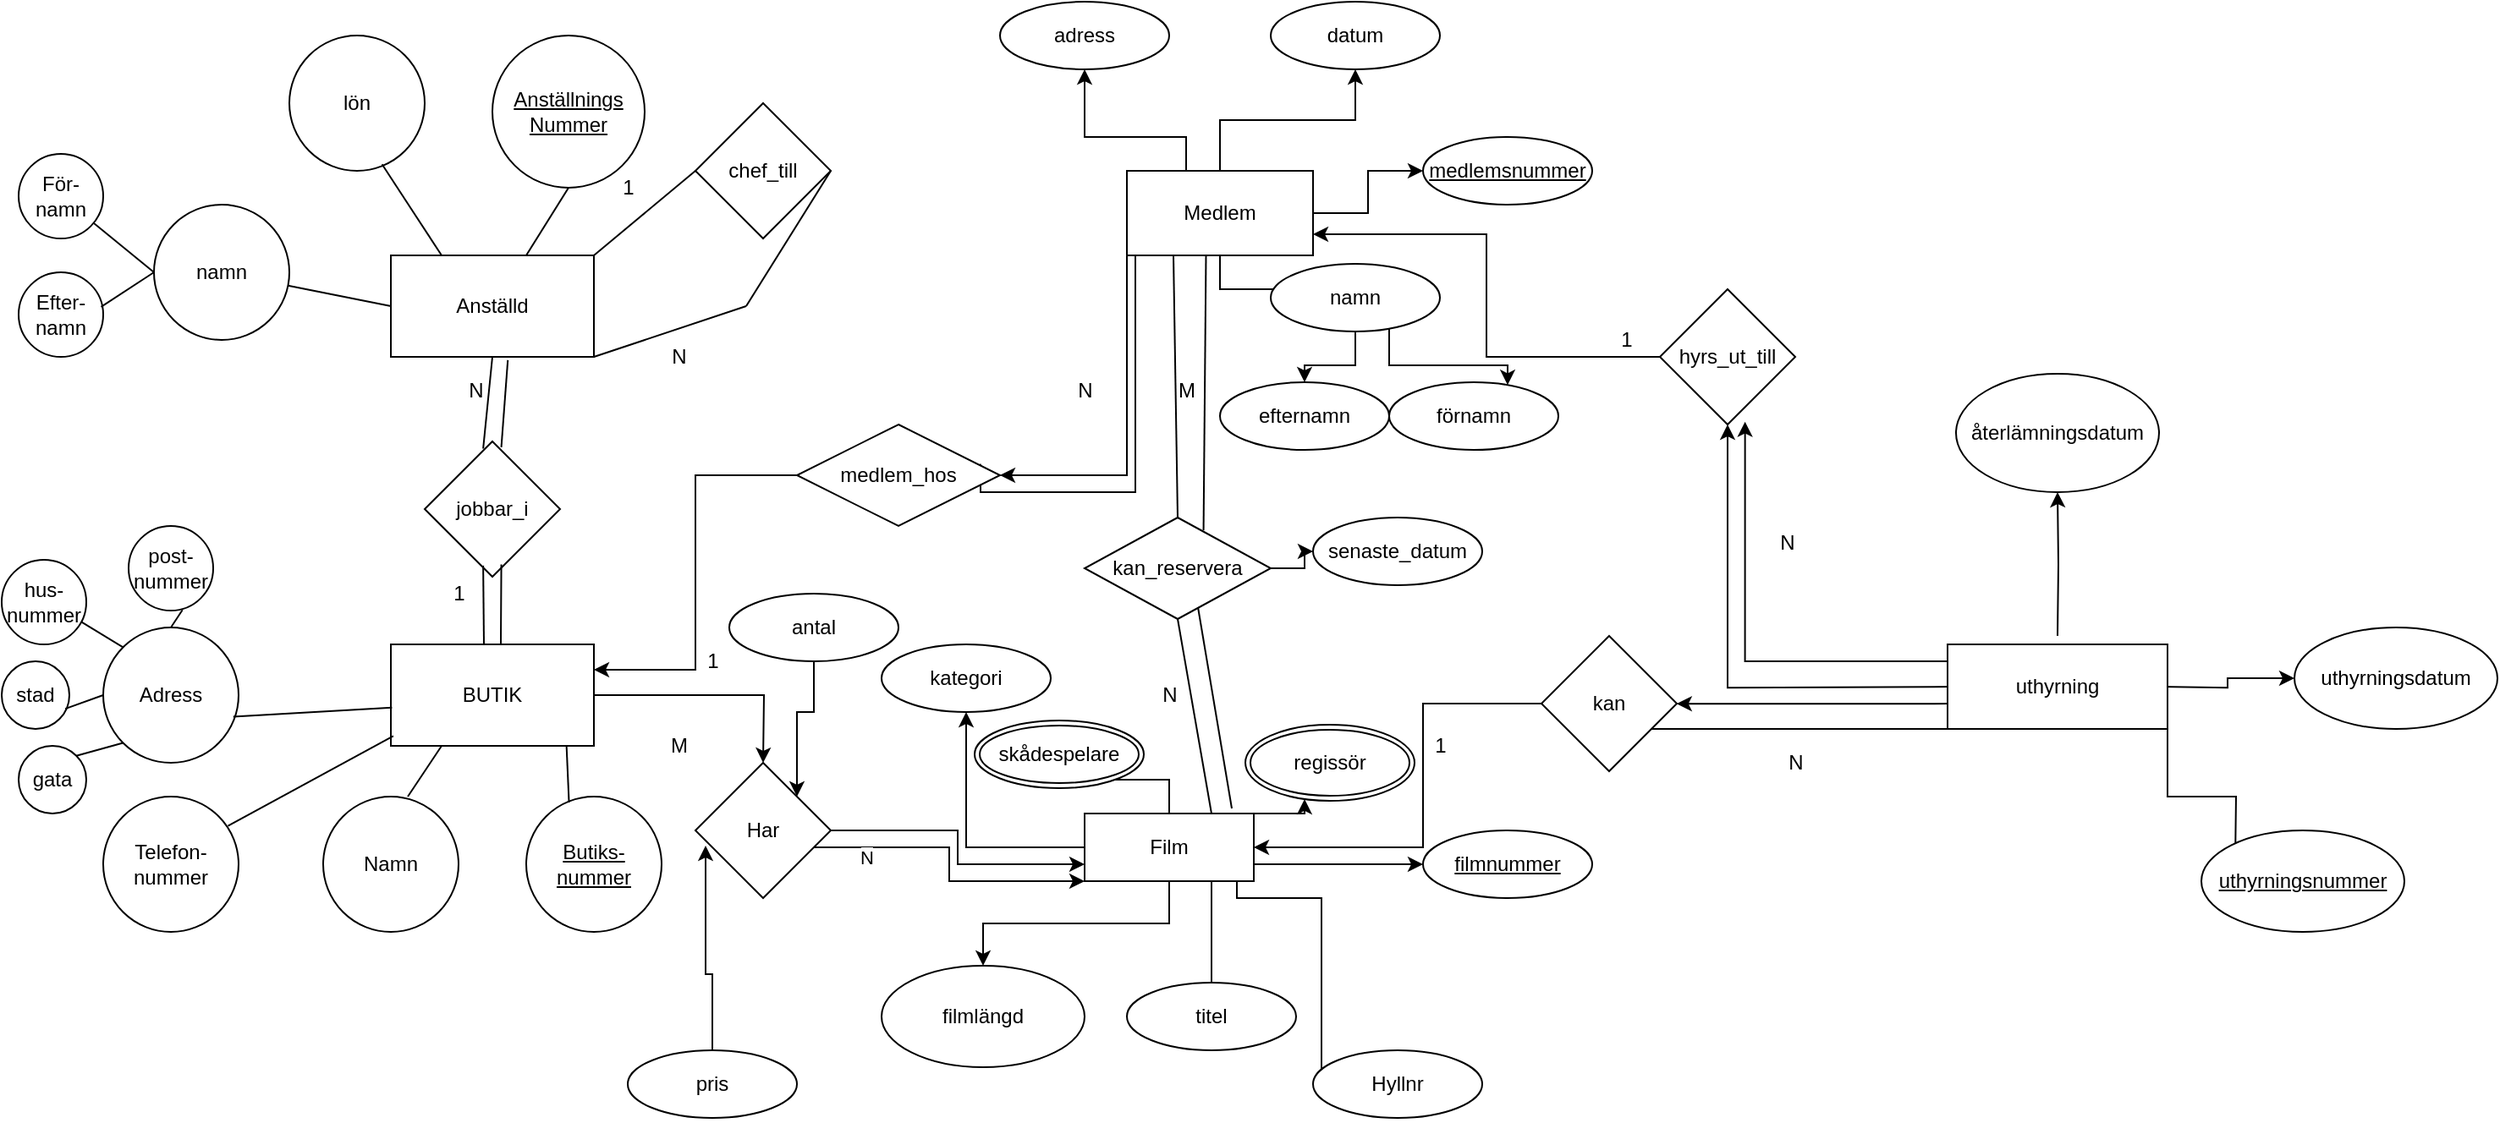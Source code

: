 <mxfile version="20.2.8" type="device"><diagram id="wIPQQ400aXpSlmAA8XYh" name="Page-1"><mxGraphModel dx="2094" dy="2196" grid="1" gridSize="10" guides="1" tooltips="1" connect="1" arrows="1" fold="1" page="0" pageScale="1" pageWidth="827" pageHeight="1169" math="0" shadow="0"><root><mxCell id="0"/><mxCell id="1" parent="0"/><mxCell id="cw3pCWkHyeMXvx_UZaKd-1" value="Anställd" style="rounded=0;whiteSpace=wrap;html=1;" parent="1" vertex="1"><mxGeometry x="-160" y="-760" width="120" height="60" as="geometry"/></mxCell><mxCell id="cw3pCWkHyeMXvx_UZaKd-2" value="lön" style="ellipse;whiteSpace=wrap;html=1;aspect=fixed;" parent="1" vertex="1"><mxGeometry x="-220" y="-890" width="80" height="80" as="geometry"/></mxCell><mxCell id="cw3pCWkHyeMXvx_UZaKd-3" value="&lt;u&gt;Anställnings&lt;br&gt;Nummer&lt;/u&gt;" style="ellipse;whiteSpace=wrap;html=1;aspect=fixed;" parent="1" vertex="1"><mxGeometry x="-100" y="-890" width="90" height="90" as="geometry"/></mxCell><mxCell id="cw3pCWkHyeMXvx_UZaKd-4" value="namn" style="ellipse;whiteSpace=wrap;html=1;aspect=fixed;" parent="1" vertex="1"><mxGeometry x="-300" y="-790" width="80" height="80" as="geometry"/></mxCell><mxCell id="cw3pCWkHyeMXvx_UZaKd-5" value="För-&lt;br&gt;namn" style="ellipse;whiteSpace=wrap;html=1;aspect=fixed;" parent="1" vertex="1"><mxGeometry x="-380" y="-820" width="50" height="50" as="geometry"/></mxCell><mxCell id="cw3pCWkHyeMXvx_UZaKd-6" value="Efter-&lt;br&gt;namn" style="ellipse;whiteSpace=wrap;html=1;aspect=fixed;" parent="1" vertex="1"><mxGeometry x="-380" y="-750" width="50" height="50" as="geometry"/></mxCell><mxCell id="cw3pCWkHyeMXvx_UZaKd-13" value="" style="endArrow=none;html=1;rounded=0;exitX=0.975;exitY=0.408;exitDx=0;exitDy=0;exitPerimeter=0;entryX=0;entryY=0.5;entryDx=0;entryDy=0;" parent="1" source="cw3pCWkHyeMXvx_UZaKd-6" target="cw3pCWkHyeMXvx_UZaKd-4" edge="1"><mxGeometry width="50" height="50" relative="1" as="geometry"><mxPoint x="-330" y="-710" as="sourcePoint"/><mxPoint x="-280" y="-760" as="targetPoint"/></mxGeometry></mxCell><mxCell id="cw3pCWkHyeMXvx_UZaKd-15" value="" style="endArrow=none;html=1;rounded=0;entryX=0;entryY=0.5;entryDx=0;entryDy=0;" parent="1" source="cw3pCWkHyeMXvx_UZaKd-5" target="cw3pCWkHyeMXvx_UZaKd-4" edge="1"><mxGeometry width="50" height="50" relative="1" as="geometry"><mxPoint x="-330" y="-780" as="sourcePoint"/><mxPoint x="-300" y="-760" as="targetPoint"/></mxGeometry></mxCell><mxCell id="cw3pCWkHyeMXvx_UZaKd-16" value="" style="endArrow=none;html=1;rounded=0;exitX=0.25;exitY=0;exitDx=0;exitDy=0;entryX=0.685;entryY=0.952;entryDx=0;entryDy=0;entryPerimeter=0;" parent="1" source="cw3pCWkHyeMXvx_UZaKd-1" target="cw3pCWkHyeMXvx_UZaKd-2" edge="1"><mxGeometry width="50" height="50" relative="1" as="geometry"><mxPoint x="-170" y="-760" as="sourcePoint"/><mxPoint x="-120" y="-810" as="targetPoint"/></mxGeometry></mxCell><mxCell id="cw3pCWkHyeMXvx_UZaKd-17" value="" style="endArrow=none;html=1;rounded=0;entryX=0.5;entryY=1;entryDx=0;entryDy=0;" parent="1" target="cw3pCWkHyeMXvx_UZaKd-3" edge="1"><mxGeometry width="50" height="50" relative="1" as="geometry"><mxPoint x="-80" y="-760" as="sourcePoint"/><mxPoint x="-30" y="-810" as="targetPoint"/></mxGeometry></mxCell><mxCell id="cw3pCWkHyeMXvx_UZaKd-19" value="" style="endArrow=none;html=1;rounded=0;entryX=0;entryY=0.5;entryDx=0;entryDy=0;" parent="1" source="cw3pCWkHyeMXvx_UZaKd-4" target="cw3pCWkHyeMXvx_UZaKd-1" edge="1"><mxGeometry width="50" height="50" relative="1" as="geometry"><mxPoint x="-220" y="-700" as="sourcePoint"/><mxPoint x="-149.289" y="-750" as="targetPoint"/></mxGeometry></mxCell><mxCell id="cw3pCWkHyeMXvx_UZaKd-20" value="chef_till" style="rhombus;whiteSpace=wrap;html=1;" parent="1" vertex="1"><mxGeometry x="20" y="-850" width="80" height="80" as="geometry"/></mxCell><mxCell id="cw3pCWkHyeMXvx_UZaKd-22" value="" style="endArrow=none;html=1;rounded=0;entryX=0;entryY=0.5;entryDx=0;entryDy=0;" parent="1" target="cw3pCWkHyeMXvx_UZaKd-20" edge="1"><mxGeometry width="50" height="50" relative="1" as="geometry"><mxPoint x="-40" y="-760" as="sourcePoint"/><mxPoint x="10" y="-810" as="targetPoint"/></mxGeometry></mxCell><mxCell id="cw3pCWkHyeMXvx_UZaKd-23" value="" style="endArrow=none;html=1;rounded=0;entryX=1;entryY=0.5;entryDx=0;entryDy=0;" parent="1" target="cw3pCWkHyeMXvx_UZaKd-20" edge="1"><mxGeometry width="50" height="50" relative="1" as="geometry"><mxPoint x="50" y="-730" as="sourcePoint"/><mxPoint x="140" y="-790" as="targetPoint"/></mxGeometry></mxCell><mxCell id="cw3pCWkHyeMXvx_UZaKd-24" value="" style="endArrow=none;html=1;rounded=0;exitX=1;exitY=1;exitDx=0;exitDy=0;" parent="1" source="cw3pCWkHyeMXvx_UZaKd-1" edge="1"><mxGeometry width="50" height="50" relative="1" as="geometry"><mxPoint x="-70" y="-650" as="sourcePoint"/><mxPoint x="50" y="-730" as="targetPoint"/></mxGeometry></mxCell><mxCell id="K8wSgbBZysgpYEW_l7FD-1" style="edgeStyle=orthogonalEdgeStyle;rounded=0;orthogonalLoop=1;jettySize=auto;html=1;" parent="1" source="cw3pCWkHyeMXvx_UZaKd-25" edge="1"><mxGeometry relative="1" as="geometry"><mxPoint x="60" y="-460" as="targetPoint"/></mxGeometry></mxCell><mxCell id="cw3pCWkHyeMXvx_UZaKd-25" value="BUTIK" style="rounded=0;whiteSpace=wrap;html=1;" parent="1" vertex="1"><mxGeometry x="-160" y="-530" width="120" height="60" as="geometry"/></mxCell><mxCell id="cw3pCWkHyeMXvx_UZaKd-26" value="jobbar_i" style="rhombus;whiteSpace=wrap;html=1;" parent="1" vertex="1"><mxGeometry x="-140" y="-650" width="80" height="80" as="geometry"/></mxCell><mxCell id="cw3pCWkHyeMXvx_UZaKd-28" value="" style="endArrow=none;html=1;rounded=0;entryX=0.5;entryY=1;entryDx=0;entryDy=0;exitX=0.432;exitY=0.053;exitDx=0;exitDy=0;exitPerimeter=0;" parent="1" source="cw3pCWkHyeMXvx_UZaKd-26" target="cw3pCWkHyeMXvx_UZaKd-1" edge="1"><mxGeometry width="50" height="50" relative="1" as="geometry"><mxPoint x="-140" y="-630" as="sourcePoint"/><mxPoint x="-90" y="-680" as="targetPoint"/></mxGeometry></mxCell><mxCell id="cw3pCWkHyeMXvx_UZaKd-29" value="" style="endArrow=none;html=1;rounded=0;entryX=0.576;entryY=1.032;entryDx=0;entryDy=0;entryPerimeter=0;exitX=0.566;exitY=0.043;exitDx=0;exitDy=0;exitPerimeter=0;" parent="1" source="cw3pCWkHyeMXvx_UZaKd-26" target="cw3pCWkHyeMXvx_UZaKd-1" edge="1"><mxGeometry width="50" height="50" relative="1" as="geometry"><mxPoint x="-140" y="-630" as="sourcePoint"/><mxPoint x="-90" y="-680" as="targetPoint"/></mxGeometry></mxCell><mxCell id="cw3pCWkHyeMXvx_UZaKd-30" value="" style="endArrow=none;html=1;rounded=0;entryX=0.432;entryY=0.918;entryDx=0;entryDy=0;entryPerimeter=0;" parent="1" target="cw3pCWkHyeMXvx_UZaKd-26" edge="1"><mxGeometry width="50" height="50" relative="1" as="geometry"><mxPoint x="-105" y="-530" as="sourcePoint"/><mxPoint x="-90" y="-680" as="targetPoint"/></mxGeometry></mxCell><mxCell id="cw3pCWkHyeMXvx_UZaKd-31" value="" style="endArrow=none;html=1;rounded=0;exitX=0.566;exitY=0.909;exitDx=0;exitDy=0;exitPerimeter=0;" parent="1" source="cw3pCWkHyeMXvx_UZaKd-26" edge="1"><mxGeometry width="50" height="50" relative="1" as="geometry"><mxPoint x="-140" y="-630" as="sourcePoint"/><mxPoint x="-95" y="-530" as="targetPoint"/><Array as="points"><mxPoint x="-95" y="-532"/></Array></mxGeometry></mxCell><mxCell id="cw3pCWkHyeMXvx_UZaKd-32" value="Namn" style="ellipse;whiteSpace=wrap;html=1;aspect=fixed;" parent="1" vertex="1"><mxGeometry x="-200" y="-440" width="80" height="80" as="geometry"/></mxCell><mxCell id="cw3pCWkHyeMXvx_UZaKd-33" value="Adress" style="ellipse;whiteSpace=wrap;html=1;aspect=fixed;" parent="1" vertex="1"><mxGeometry x="-330" y="-540" width="80" height="80" as="geometry"/></mxCell><mxCell id="cw3pCWkHyeMXvx_UZaKd-34" value="Telefon-nummer" style="ellipse;whiteSpace=wrap;html=1;aspect=fixed;" parent="1" vertex="1"><mxGeometry x="-330" y="-440" width="80" height="80" as="geometry"/></mxCell><mxCell id="cw3pCWkHyeMXvx_UZaKd-35" value="&lt;u&gt;Butiks-nummer&lt;/u&gt;" style="ellipse;whiteSpace=wrap;html=1;aspect=fixed;" parent="1" vertex="1"><mxGeometry x="-80" y="-440" width="80" height="80" as="geometry"/></mxCell><mxCell id="cw3pCWkHyeMXvx_UZaKd-36" value="stad" style="ellipse;whiteSpace=wrap;html=1;aspect=fixed;direction=south;" parent="1" vertex="1"><mxGeometry x="-390" y="-520" width="40" height="40" as="geometry"/></mxCell><mxCell id="cw3pCWkHyeMXvx_UZaKd-37" value="post-nummer" style="ellipse;whiteSpace=wrap;html=1;aspect=fixed;" parent="1" vertex="1"><mxGeometry x="-315" y="-600" width="50" height="50" as="geometry"/></mxCell><mxCell id="cw3pCWkHyeMXvx_UZaKd-38" value="gata" style="ellipse;whiteSpace=wrap;html=1;aspect=fixed;" parent="1" vertex="1"><mxGeometry x="-380" y="-470" width="40" height="40" as="geometry"/></mxCell><mxCell id="cw3pCWkHyeMXvx_UZaKd-40" value="hus-nummer" style="ellipse;whiteSpace=wrap;html=1;aspect=fixed;" parent="1" vertex="1"><mxGeometry x="-390" y="-580" width="50" height="50" as="geometry"/></mxCell><mxCell id="cw3pCWkHyeMXvx_UZaKd-41" value="" style="endArrow=none;html=1;rounded=0;exitX=1;exitY=0;exitDx=0;exitDy=0;entryX=0;entryY=1;entryDx=0;entryDy=0;" parent="1" source="cw3pCWkHyeMXvx_UZaKd-38" target="cw3pCWkHyeMXvx_UZaKd-33" edge="1"><mxGeometry width="50" height="50" relative="1" as="geometry"><mxPoint x="-360" y="-440" as="sourcePoint"/><mxPoint x="-320" y="-480" as="targetPoint"/></mxGeometry></mxCell><mxCell id="cw3pCWkHyeMXvx_UZaKd-43" value="" style="endArrow=none;html=1;rounded=0;exitX=0.702;exitY=0.06;exitDx=0;exitDy=0;exitPerimeter=0;entryX=0;entryY=0.5;entryDx=0;entryDy=0;" parent="1" source="cw3pCWkHyeMXvx_UZaKd-36" target="cw3pCWkHyeMXvx_UZaKd-33" edge="1"><mxGeometry width="50" height="50" relative="1" as="geometry"><mxPoint x="-350" y="-480" as="sourcePoint"/><mxPoint x="-300" y="-530" as="targetPoint"/></mxGeometry></mxCell><mxCell id="cw3pCWkHyeMXvx_UZaKd-44" value="" style="endArrow=none;html=1;rounded=0;exitX=0.937;exitY=0.731;exitDx=0;exitDy=0;exitPerimeter=0;entryX=0;entryY=0;entryDx=0;entryDy=0;" parent="1" source="cw3pCWkHyeMXvx_UZaKd-40" target="cw3pCWkHyeMXvx_UZaKd-33" edge="1"><mxGeometry width="50" height="50" relative="1" as="geometry"><mxPoint x="-140" y="-590" as="sourcePoint"/><mxPoint x="-240" y="-530" as="targetPoint"/></mxGeometry></mxCell><mxCell id="cw3pCWkHyeMXvx_UZaKd-45" value="" style="endArrow=none;html=1;rounded=0;exitX=0.637;exitY=0.992;exitDx=0;exitDy=0;exitPerimeter=0;entryX=0.5;entryY=0;entryDx=0;entryDy=0;" parent="1" source="cw3pCWkHyeMXvx_UZaKd-37" target="cw3pCWkHyeMXvx_UZaKd-33" edge="1"><mxGeometry width="50" height="50" relative="1" as="geometry"><mxPoint x="-140" y="-590" as="sourcePoint"/><mxPoint x="-90" y="-640" as="targetPoint"/></mxGeometry></mxCell><mxCell id="cw3pCWkHyeMXvx_UZaKd-46" value="" style="endArrow=none;html=1;rounded=0;exitX=0.961;exitY=0.659;exitDx=0;exitDy=0;exitPerimeter=0;entryX=0.006;entryY=0.622;entryDx=0;entryDy=0;entryPerimeter=0;" parent="1" source="cw3pCWkHyeMXvx_UZaKd-33" target="cw3pCWkHyeMXvx_UZaKd-25" edge="1"><mxGeometry width="50" height="50" relative="1" as="geometry"><mxPoint x="-140" y="-590" as="sourcePoint"/><mxPoint x="-90" y="-640" as="targetPoint"/></mxGeometry></mxCell><mxCell id="cw3pCWkHyeMXvx_UZaKd-47" value="" style="endArrow=none;html=1;rounded=0;exitX=0.922;exitY=0.216;exitDx=0;exitDy=0;exitPerimeter=0;entryX=0.012;entryY=0.904;entryDx=0;entryDy=0;entryPerimeter=0;" parent="1" source="cw3pCWkHyeMXvx_UZaKd-34" target="cw3pCWkHyeMXvx_UZaKd-25" edge="1"><mxGeometry width="50" height="50" relative="1" as="geometry"><mxPoint x="-260" y="-420" as="sourcePoint"/><mxPoint x="-210" y="-470" as="targetPoint"/></mxGeometry></mxCell><mxCell id="cw3pCWkHyeMXvx_UZaKd-48" value="" style="endArrow=none;html=1;rounded=0;entryX=0.25;entryY=1;entryDx=0;entryDy=0;" parent="1" target="cw3pCWkHyeMXvx_UZaKd-25" edge="1"><mxGeometry width="50" height="50" relative="1" as="geometry"><mxPoint x="-150" y="-440" as="sourcePoint"/><mxPoint x="-90" y="-640" as="targetPoint"/></mxGeometry></mxCell><mxCell id="cw3pCWkHyeMXvx_UZaKd-49" value="" style="endArrow=none;html=1;rounded=0;exitX=0.316;exitY=0.043;exitDx=0;exitDy=0;exitPerimeter=0;entryX=0.865;entryY=0.994;entryDx=0;entryDy=0;entryPerimeter=0;" parent="1" source="cw3pCWkHyeMXvx_UZaKd-35" target="cw3pCWkHyeMXvx_UZaKd-25" edge="1"><mxGeometry width="50" height="50" relative="1" as="geometry"><mxPoint x="-80" y="-430" as="sourcePoint"/><mxPoint x="-30" y="-480" as="targetPoint"/></mxGeometry></mxCell><mxCell id="4qsGXe9VWwci8mgTa72t-18" value="" style="edgeStyle=orthogonalEdgeStyle;rounded=0;orthogonalLoop=1;jettySize=auto;html=1;" parent="1" source="4qsGXe9VWwci8mgTa72t-5" target="4qsGXe9VWwci8mgTa72t-11" edge="1"><mxGeometry relative="1" as="geometry"/></mxCell><mxCell id="4qsGXe9VWwci8mgTa72t-20" style="edgeStyle=orthogonalEdgeStyle;rounded=0;orthogonalLoop=1;jettySize=auto;html=1;entryX=0.5;entryY=1;entryDx=0;entryDy=0;" parent="1" source="4qsGXe9VWwci8mgTa72t-5" edge="1" target="4qsGXe9VWwci8mgTa72t-10"><mxGeometry relative="1" as="geometry"><mxPoint x="230" y="-790" as="targetPoint"/><Array as="points"><mxPoint x="310" y="-830"/><mxPoint x="250" y="-830"/></Array></mxGeometry></mxCell><mxCell id="4qsGXe9VWwci8mgTa72t-21" value="" style="edgeStyle=orthogonalEdgeStyle;rounded=0;orthogonalLoop=1;jettySize=auto;html=1;" parent="1" source="4qsGXe9VWwci8mgTa72t-5" target="4qsGXe9VWwci8mgTa72t-13" edge="1"><mxGeometry relative="1" as="geometry"/></mxCell><mxCell id="4qsGXe9VWwci8mgTa72t-27" style="edgeStyle=orthogonalEdgeStyle;rounded=0;orthogonalLoop=1;jettySize=auto;html=1;entryX=0.4;entryY=0;entryDx=0;entryDy=0;entryPerimeter=0;" parent="1" source="4qsGXe9VWwci8mgTa72t-5" target="4qsGXe9VWwci8mgTa72t-14" edge="1"><mxGeometry relative="1" as="geometry"/></mxCell><mxCell id="4qsGXe9VWwci8mgTa72t-56" style="edgeStyle=orthogonalEdgeStyle;rounded=0;orthogonalLoop=1;jettySize=auto;html=1;entryX=1;entryY=0.5;entryDx=0;entryDy=0;exitX=0;exitY=1;exitDx=0;exitDy=0;" parent="1" source="4qsGXe9VWwci8mgTa72t-5" target="4qsGXe9VWwci8mgTa72t-53" edge="1"><mxGeometry relative="1" as="geometry"/></mxCell><mxCell id="4qsGXe9VWwci8mgTa72t-57" style="edgeStyle=orthogonalEdgeStyle;rounded=0;orthogonalLoop=1;jettySize=auto;html=1;entryX=0.904;entryY=0.382;entryDx=0;entryDy=0;entryPerimeter=0;" parent="1" source="4qsGXe9VWwci8mgTa72t-5" target="4qsGXe9VWwci8mgTa72t-53" edge="1"><mxGeometry relative="1" as="geometry"><Array as="points"><mxPoint x="280" y="-620"/><mxPoint x="189" y="-620"/></Array></mxGeometry></mxCell><mxCell id="4qsGXe9VWwci8mgTa72t-5" value="Medlem" style="whiteSpace=wrap;html=1;align=center;" parent="1" vertex="1"><mxGeometry x="275" y="-810" width="110" height="50" as="geometry"/></mxCell><mxCell id="4qsGXe9VWwci8mgTa72t-6" value="1" style="text;html=1;align=center;verticalAlign=middle;resizable=0;points=[];autosize=1;strokeColor=none;fillColor=none;" parent="1" vertex="1"><mxGeometry x="-35" y="-815" width="30" height="30" as="geometry"/></mxCell><mxCell id="4qsGXe9VWwci8mgTa72t-7" value="N" style="text;html=1;align=center;verticalAlign=middle;resizable=0;points=[];autosize=1;strokeColor=none;fillColor=none;" parent="1" vertex="1"><mxGeometry x="-5" y="-715" width="30" height="30" as="geometry"/></mxCell><mxCell id="4qsGXe9VWwci8mgTa72t-10" value="adress" style="ellipse;whiteSpace=wrap;html=1;align=center;" parent="1" vertex="1"><mxGeometry x="200" y="-910" width="100" height="40" as="geometry"/></mxCell><mxCell id="4qsGXe9VWwci8mgTa72t-11" value="datum" style="ellipse;whiteSpace=wrap;html=1;align=center;" parent="1" vertex="1"><mxGeometry x="360" y="-910" width="100" height="40" as="geometry"/></mxCell><mxCell id="4qsGXe9VWwci8mgTa72t-12" value="efternamn&lt;br&gt;" style="ellipse;whiteSpace=wrap;html=1;align=center;" parent="1" vertex="1"><mxGeometry x="330" y="-685" width="100" height="40" as="geometry"/></mxCell><mxCell id="4qsGXe9VWwci8mgTa72t-13" value="medlemsnummer" style="ellipse;whiteSpace=wrap;html=1;align=center;fontStyle=4;" parent="1" vertex="1"><mxGeometry x="450" y="-830" width="100" height="40" as="geometry"/></mxCell><mxCell id="4qsGXe9VWwci8mgTa72t-28" value="" style="edgeStyle=orthogonalEdgeStyle;rounded=0;orthogonalLoop=1;jettySize=auto;html=1;" parent="1" source="4qsGXe9VWwci8mgTa72t-14" target="4qsGXe9VWwci8mgTa72t-12" edge="1"><mxGeometry relative="1" as="geometry"/></mxCell><mxCell id="4qsGXe9VWwci8mgTa72t-29" value="" style="edgeStyle=orthogonalEdgeStyle;rounded=0;orthogonalLoop=1;jettySize=auto;html=1;" parent="1" source="4qsGXe9VWwci8mgTa72t-14" target="4qsGXe9VWwci8mgTa72t-15" edge="1"><mxGeometry relative="1" as="geometry"><Array as="points"><mxPoint x="430" y="-695"/><mxPoint x="500" y="-695"/></Array></mxGeometry></mxCell><mxCell id="4qsGXe9VWwci8mgTa72t-14" value="namn" style="ellipse;whiteSpace=wrap;html=1;align=center;" parent="1" vertex="1"><mxGeometry x="360" y="-755" width="100" height="40" as="geometry"/></mxCell><mxCell id="4qsGXe9VWwci8mgTa72t-15" value="förnamn" style="ellipse;whiteSpace=wrap;html=1;align=center;" parent="1" vertex="1"><mxGeometry x="430" y="-685" width="100" height="40" as="geometry"/></mxCell><mxCell id="4qsGXe9VWwci8mgTa72t-33" value="" style="edgeStyle=orthogonalEdgeStyle;rounded=0;orthogonalLoop=1;jettySize=auto;html=1;" parent="1" source="4qsGXe9VWwci8mgTa72t-30" target="4qsGXe9VWwci8mgTa72t-31" edge="1"><mxGeometry relative="1" as="geometry"/></mxCell><mxCell id="4qsGXe9VWwci8mgTa72t-38" style="edgeStyle=orthogonalEdgeStyle;rounded=0;orthogonalLoop=1;jettySize=auto;html=1;entryX=0.5;entryY=1;entryDx=0;entryDy=0;" parent="1" source="4qsGXe9VWwci8mgTa72t-30" target="4qsGXe9VWwci8mgTa72t-37" edge="1"><mxGeometry relative="1" as="geometry"/></mxCell><mxCell id="4qsGXe9VWwci8mgTa72t-40" style="edgeStyle=orthogonalEdgeStyle;rounded=0;orthogonalLoop=1;jettySize=auto;html=1;entryX=0.5;entryY=1;entryDx=0;entryDy=0;" parent="1" source="4qsGXe9VWwci8mgTa72t-30" target="4qsGXe9VWwci8mgTa72t-39" edge="1"><mxGeometry relative="1" as="geometry"><Array as="points"><mxPoint x="340" y="-380"/><mxPoint x="390" y="-380"/><mxPoint x="390" y="-270"/></Array></mxGeometry></mxCell><mxCell id="4qsGXe9VWwci8mgTa72t-42" value="" style="edgeStyle=orthogonalEdgeStyle;rounded=0;orthogonalLoop=1;jettySize=auto;html=1;" parent="1" source="4qsGXe9VWwci8mgTa72t-30" target="4qsGXe9VWwci8mgTa72t-41" edge="1"><mxGeometry relative="1" as="geometry"/></mxCell><mxCell id="4qsGXe9VWwci8mgTa72t-50" style="edgeStyle=orthogonalEdgeStyle;rounded=0;orthogonalLoop=1;jettySize=auto;html=1;entryX=0;entryY=0.5;entryDx=0;entryDy=0;" parent="1" source="4qsGXe9VWwci8mgTa72t-30" target="4qsGXe9VWwci8mgTa72t-49" edge="1"><mxGeometry relative="1" as="geometry"><Array as="points"><mxPoint x="350" y="-400"/><mxPoint x="350" y="-400"/></Array></mxGeometry></mxCell><mxCell id="K8wSgbBZysgpYEW_l7FD-7" style="edgeStyle=orthogonalEdgeStyle;rounded=0;orthogonalLoop=1;jettySize=auto;html=1;" parent="1" source="4qsGXe9VWwci8mgTa72t-30" target="4qsGXe9VWwci8mgTa72t-34" edge="1"><mxGeometry relative="1" as="geometry"><Array as="points"><mxPoint x="380" y="-430"/></Array></mxGeometry></mxCell><mxCell id="4qsGXe9VWwci8mgTa72t-30" value="Film" style="whiteSpace=wrap;html=1;align=center;" parent="1" vertex="1"><mxGeometry x="250" y="-430" width="100" height="40" as="geometry"/></mxCell><mxCell id="4qsGXe9VWwci8mgTa72t-31" value="skådespelare" style="ellipse;shape=doubleEllipse;margin=3;whiteSpace=wrap;html=1;align=center;" parent="1" vertex="1"><mxGeometry x="185" y="-485" width="100" height="40" as="geometry"/></mxCell><mxCell id="4qsGXe9VWwci8mgTa72t-34" value="regissör" style="ellipse;shape=doubleEllipse;margin=3;whiteSpace=wrap;html=1;align=center;" parent="1" vertex="1"><mxGeometry x="345" y="-482.5" width="100" height="45" as="geometry"/></mxCell><mxCell id="4qsGXe9VWwci8mgTa72t-37" value="kategori" style="ellipse;whiteSpace=wrap;html=1;align=center;" parent="1" vertex="1"><mxGeometry x="130" y="-530" width="100" height="40" as="geometry"/></mxCell><mxCell id="4qsGXe9VWwci8mgTa72t-39" value="Hyllnr" style="ellipse;whiteSpace=wrap;html=1;align=center;" parent="1" vertex="1"><mxGeometry x="385" y="-290" width="100" height="40" as="geometry"/></mxCell><mxCell id="4qsGXe9VWwci8mgTa72t-41" value="filmlängd" style="ellipse;whiteSpace=wrap;html=1;" parent="1" vertex="1"><mxGeometry x="130" y="-340" width="120" height="60" as="geometry"/></mxCell><mxCell id="-5FOKwhcdKa4sbLI4mTK-10" style="edgeStyle=orthogonalEdgeStyle;rounded=0;orthogonalLoop=1;jettySize=auto;html=1;entryX=0.075;entryY=0.613;entryDx=0;entryDy=0;entryPerimeter=0;" parent="1" source="4qsGXe9VWwci8mgTa72t-44" target="K8wSgbBZysgpYEW_l7FD-2" edge="1"><mxGeometry relative="1" as="geometry"/></mxCell><mxCell id="4qsGXe9VWwci8mgTa72t-44" value="pris" style="ellipse;whiteSpace=wrap;html=1;align=center;" parent="1" vertex="1"><mxGeometry x="-20" y="-290" width="100" height="40" as="geometry"/></mxCell><mxCell id="4qsGXe9VWwci8mgTa72t-48" value="titel" style="ellipse;whiteSpace=wrap;html=1;align=center;" parent="1" vertex="1"><mxGeometry x="275" y="-330" width="100" height="40" as="geometry"/></mxCell><mxCell id="4qsGXe9VWwci8mgTa72t-49" value="&lt;u&gt;filmnummer&lt;/u&gt;" style="ellipse;whiteSpace=wrap;html=1;align=center;" parent="1" vertex="1"><mxGeometry x="450" y="-420" width="100" height="40" as="geometry"/></mxCell><mxCell id="4qsGXe9VWwci8mgTa72t-51" value="N" style="text;html=1;align=center;verticalAlign=middle;resizable=0;points=[];autosize=1;strokeColor=none;fillColor=none;" parent="1" vertex="1"><mxGeometry x="-125" y="-695" width="30" height="30" as="geometry"/></mxCell><mxCell id="4qsGXe9VWwci8mgTa72t-52" value="1" style="text;html=1;align=center;verticalAlign=middle;resizable=0;points=[];autosize=1;strokeColor=none;fillColor=none;" parent="1" vertex="1"><mxGeometry x="-135" y="-575" width="30" height="30" as="geometry"/></mxCell><mxCell id="4qsGXe9VWwci8mgTa72t-54" style="edgeStyle=orthogonalEdgeStyle;rounded=0;orthogonalLoop=1;jettySize=auto;html=1;entryX=1;entryY=0.25;entryDx=0;entryDy=0;" parent="1" source="4qsGXe9VWwci8mgTa72t-53" target="cw3pCWkHyeMXvx_UZaKd-25" edge="1"><mxGeometry relative="1" as="geometry"><mxPoint x="-10" y="-480" as="targetPoint"/></mxGeometry></mxCell><mxCell id="4qsGXe9VWwci8mgTa72t-53" value="medlem_hos" style="shape=rhombus;perimeter=rhombusPerimeter;whiteSpace=wrap;html=1;align=center;" parent="1" vertex="1"><mxGeometry x="80" y="-660" width="120" height="60" as="geometry"/></mxCell><mxCell id="4qsGXe9VWwci8mgTa72t-58" value="N" style="text;html=1;align=center;verticalAlign=middle;resizable=0;points=[];autosize=1;strokeColor=none;fillColor=none;" parent="1" vertex="1"><mxGeometry x="235" y="-695" width="30" height="30" as="geometry"/></mxCell><mxCell id="4qsGXe9VWwci8mgTa72t-59" value="1" style="text;html=1;align=center;verticalAlign=middle;resizable=0;points=[];autosize=1;strokeColor=none;fillColor=none;" parent="1" vertex="1"><mxGeometry x="15" y="-535" width="30" height="30" as="geometry"/></mxCell><mxCell id="K8wSgbBZysgpYEW_l7FD-3" style="edgeStyle=orthogonalEdgeStyle;rounded=0;orthogonalLoop=1;jettySize=auto;html=1;entryX=0;entryY=0.75;entryDx=0;entryDy=0;" parent="1" source="K8wSgbBZysgpYEW_l7FD-2" target="4qsGXe9VWwci8mgTa72t-30" edge="1"><mxGeometry relative="1" as="geometry"/></mxCell><mxCell id="K8wSgbBZysgpYEW_l7FD-4" style="edgeStyle=orthogonalEdgeStyle;rounded=0;orthogonalLoop=1;jettySize=auto;html=1;entryX=0;entryY=1;entryDx=0;entryDy=0;" parent="1" source="K8wSgbBZysgpYEW_l7FD-2" target="4qsGXe9VWwci8mgTa72t-30" edge="1"><mxGeometry relative="1" as="geometry"><mxPoint x="240" y="-390" as="targetPoint"/><Array as="points"><mxPoint x="170" y="-410"/><mxPoint x="170" y="-390"/></Array></mxGeometry></mxCell><mxCell id="K8wSgbBZysgpYEW_l7FD-6" value="N" style="edgeLabel;html=1;align=center;verticalAlign=middle;resizable=0;points=[];" parent="K8wSgbBZysgpYEW_l7FD-4" vertex="1" connectable="0"><mxGeometry x="-0.662" y="-6" relative="1" as="geometry"><mxPoint as="offset"/></mxGeometry></mxCell><mxCell id="K8wSgbBZysgpYEW_l7FD-2" value="Har" style="rhombus;whiteSpace=wrap;html=1;" parent="1" vertex="1"><mxGeometry x="20" y="-460" width="80" height="80" as="geometry"/></mxCell><mxCell id="K8wSgbBZysgpYEW_l7FD-5" value="M" style="text;html=1;align=center;verticalAlign=middle;resizable=0;points=[];autosize=1;strokeColor=none;fillColor=none;" parent="1" vertex="1"><mxGeometry x="-5" y="-485" width="30" height="30" as="geometry"/></mxCell><mxCell id="K8wSgbBZysgpYEW_l7FD-12" value="" style="edgeStyle=orthogonalEdgeStyle;rounded=0;orthogonalLoop=1;jettySize=auto;html=1;" parent="1" target="K8wSgbBZysgpYEW_l7FD-11" edge="1"><mxGeometry relative="1" as="geometry"><mxPoint x="825" y="-535" as="sourcePoint"/></mxGeometry></mxCell><mxCell id="K8wSgbBZysgpYEW_l7FD-14" value="" style="edgeStyle=orthogonalEdgeStyle;rounded=0;orthogonalLoop=1;jettySize=auto;html=1;" parent="1" target="K8wSgbBZysgpYEW_l7FD-13" edge="1"><mxGeometry relative="1" as="geometry"><mxPoint x="885" y="-504.947" as="sourcePoint"/></mxGeometry></mxCell><mxCell id="K8wSgbBZysgpYEW_l7FD-16" value="" style="edgeStyle=orthogonalEdgeStyle;rounded=0;orthogonalLoop=1;jettySize=auto;html=1;exitX=1;exitY=1;exitDx=0;exitDy=0;" parent="1" source="-5FOKwhcdKa4sbLI4mTK-16" edge="1"><mxGeometry relative="1" as="geometry"><mxPoint x="930" y="-400" as="targetPoint"/><mxPoint x="930" y="-475" as="sourcePoint"/></mxGeometry></mxCell><mxCell id="K8wSgbBZysgpYEW_l7FD-21" style="edgeStyle=orthogonalEdgeStyle;rounded=0;orthogonalLoop=1;jettySize=auto;html=1;" parent="1" target="K8wSgbBZysgpYEW_l7FD-18" edge="1"><mxGeometry relative="1" as="geometry"><mxPoint x="705" y="-660" as="targetPoint"/><mxPoint x="765" y="-504.947" as="sourcePoint"/></mxGeometry></mxCell><mxCell id="K8wSgbBZysgpYEW_l7FD-22" style="edgeStyle=orthogonalEdgeStyle;rounded=0;orthogonalLoop=1;jettySize=auto;html=1;entryX=0.629;entryY=0.979;entryDx=0;entryDy=0;entryPerimeter=0;" parent="1" target="K8wSgbBZysgpYEW_l7FD-18" edge="1"><mxGeometry relative="1" as="geometry"><mxPoint x="725" y="-680" as="targetPoint"/><Array as="points"><mxPoint x="640" y="-520"/></Array><mxPoint x="765" y="-520" as="sourcePoint"/></mxGeometry></mxCell><mxCell id="K8wSgbBZysgpYEW_l7FD-30" style="edgeStyle=orthogonalEdgeStyle;rounded=0;orthogonalLoop=1;jettySize=auto;html=1;" parent="1" target="K8wSgbBZysgpYEW_l7FD-26" edge="1"><mxGeometry relative="1" as="geometry"><Array as="points"><mxPoint x="720" y="-495"/><mxPoint x="720" y="-495"/></Array><mxPoint x="765" y="-494.947" as="sourcePoint"/></mxGeometry></mxCell><mxCell id="K8wSgbBZysgpYEW_l7FD-31" style="edgeStyle=orthogonalEdgeStyle;rounded=0;orthogonalLoop=1;jettySize=auto;html=1;entryX=1;entryY=1;entryDx=0;entryDy=0;" parent="1" target="K8wSgbBZysgpYEW_l7FD-26" edge="1"><mxGeometry relative="1" as="geometry"><Array as="points"><mxPoint x="580" y="-480"/></Array><mxPoint x="765" y="-480" as="sourcePoint"/></mxGeometry></mxCell><mxCell id="K8wSgbBZysgpYEW_l7FD-11" value="återlämningsdatum" style="ellipse;whiteSpace=wrap;html=1;" parent="1" vertex="1"><mxGeometry x="765" y="-690" width="120" height="70" as="geometry"/></mxCell><mxCell id="K8wSgbBZysgpYEW_l7FD-13" value="uthyrningsdatum" style="ellipse;whiteSpace=wrap;html=1;" parent="1" vertex="1"><mxGeometry x="965" y="-540" width="120" height="60" as="geometry"/></mxCell><mxCell id="K8wSgbBZysgpYEW_l7FD-15" value="&lt;u&gt;uthyrningsnummer&lt;/u&gt;" style="ellipse;whiteSpace=wrap;html=1;" parent="1" vertex="1"><mxGeometry x="910" y="-420" width="120" height="60" as="geometry"/></mxCell><mxCell id="K8wSgbBZysgpYEW_l7FD-19" style="edgeStyle=orthogonalEdgeStyle;rounded=0;orthogonalLoop=1;jettySize=auto;html=1;entryX=1;entryY=0.75;entryDx=0;entryDy=0;" parent="1" source="K8wSgbBZysgpYEW_l7FD-18" target="4qsGXe9VWwci8mgTa72t-5" edge="1"><mxGeometry relative="1" as="geometry"/></mxCell><mxCell id="K8wSgbBZysgpYEW_l7FD-18" value="hyrs_ut_till" style="rhombus;whiteSpace=wrap;html=1;" parent="1" vertex="1"><mxGeometry x="590" y="-740" width="80" height="80" as="geometry"/></mxCell><mxCell id="K8wSgbBZysgpYEW_l7FD-23" value="1" style="text;html=1;align=center;verticalAlign=middle;resizable=0;points=[];autosize=1;strokeColor=none;fillColor=none;" parent="1" vertex="1"><mxGeometry x="555" y="-725" width="30" height="30" as="geometry"/></mxCell><mxCell id="K8wSgbBZysgpYEW_l7FD-24" value="N" style="text;html=1;align=center;verticalAlign=middle;resizable=0;points=[];autosize=1;strokeColor=none;fillColor=none;" parent="1" vertex="1"><mxGeometry x="650" y="-605" width="30" height="30" as="geometry"/></mxCell><mxCell id="K8wSgbBZysgpYEW_l7FD-27" style="edgeStyle=orthogonalEdgeStyle;rounded=0;orthogonalLoop=1;jettySize=auto;html=1;entryX=1;entryY=0.5;entryDx=0;entryDy=0;" parent="1" source="K8wSgbBZysgpYEW_l7FD-26" target="4qsGXe9VWwci8mgTa72t-30" edge="1"><mxGeometry relative="1" as="geometry"><Array as="points"><mxPoint x="450" y="-495"/><mxPoint x="450" y="-410"/></Array></mxGeometry></mxCell><mxCell id="K8wSgbBZysgpYEW_l7FD-26" value="kan" style="rhombus;whiteSpace=wrap;html=1;" parent="1" vertex="1"><mxGeometry x="520" y="-535" width="80" height="80" as="geometry"/></mxCell><mxCell id="K8wSgbBZysgpYEW_l7FD-32" value="N" style="text;html=1;align=center;verticalAlign=middle;resizable=0;points=[];autosize=1;strokeColor=none;fillColor=none;" parent="1" vertex="1"><mxGeometry x="655" y="-475" width="30" height="30" as="geometry"/></mxCell><mxCell id="K8wSgbBZysgpYEW_l7FD-33" value="1" style="text;html=1;align=center;verticalAlign=middle;resizable=0;points=[];autosize=1;strokeColor=none;fillColor=none;" parent="1" vertex="1"><mxGeometry x="445" y="-485" width="30" height="30" as="geometry"/></mxCell><mxCell id="-5FOKwhcdKa4sbLI4mTK-16" value="uthyrning" style="whiteSpace=wrap;html=1;align=center;" parent="1" vertex="1"><mxGeometry x="760" y="-530" width="130" height="50" as="geometry"/></mxCell><mxCell id="-5FOKwhcdKa4sbLI4mTK-20" value="" style="edgeStyle=orthogonalEdgeStyle;rounded=0;orthogonalLoop=1;jettySize=auto;html=1;exitX=0.75;exitY=1;exitDx=0;exitDy=0;endArrow=none;" parent="1" source="4qsGXe9VWwci8mgTa72t-30" edge="1"><mxGeometry relative="1" as="geometry"><mxPoint x="325" y="-330" as="targetPoint"/><mxPoint x="325" y="-390" as="sourcePoint"/></mxGeometry></mxCell><mxCell id="grhL4GGIsyPVOzWzHsJ3-3" style="edgeStyle=orthogonalEdgeStyle;rounded=0;orthogonalLoop=1;jettySize=auto;html=1;entryX=1;entryY=0;entryDx=0;entryDy=0;" edge="1" parent="1" source="grhL4GGIsyPVOzWzHsJ3-2" target="K8wSgbBZysgpYEW_l7FD-2"><mxGeometry relative="1" as="geometry"/></mxCell><mxCell id="grhL4GGIsyPVOzWzHsJ3-2" value="antal" style="ellipse;whiteSpace=wrap;html=1;align=center;" vertex="1" parent="1"><mxGeometry x="40" y="-560" width="100" height="40" as="geometry"/></mxCell><mxCell id="grhL4GGIsyPVOzWzHsJ3-14" value="" style="edgeStyle=orthogonalEdgeStyle;rounded=0;orthogonalLoop=1;jettySize=auto;html=1;" edge="1" parent="1" source="grhL4GGIsyPVOzWzHsJ3-9" target="grhL4GGIsyPVOzWzHsJ3-13"><mxGeometry relative="1" as="geometry"/></mxCell><mxCell id="grhL4GGIsyPVOzWzHsJ3-9" value="kan_reservera" style="shape=rhombus;perimeter=rhombusPerimeter;whiteSpace=wrap;html=1;align=center;" vertex="1" parent="1"><mxGeometry x="250" y="-605" width="110" height="60" as="geometry"/></mxCell><mxCell id="grhL4GGIsyPVOzWzHsJ3-11" value="" style="endArrow=none;html=1;rounded=0;exitX=0.75;exitY=0;exitDx=0;exitDy=0;entryX=0.5;entryY=1;entryDx=0;entryDy=0;" edge="1" parent="1" source="4qsGXe9VWwci8mgTa72t-30" target="grhL4GGIsyPVOzWzHsJ3-9"><mxGeometry relative="1" as="geometry"><mxPoint x="300" y="-570" as="sourcePoint"/><mxPoint x="460" y="-570" as="targetPoint"/></mxGeometry></mxCell><mxCell id="grhL4GGIsyPVOzWzHsJ3-12" value="" style="endArrow=none;html=1;rounded=0;exitX=0.25;exitY=1;exitDx=0;exitDy=0;entryX=0.5;entryY=0;entryDx=0;entryDy=0;" edge="1" parent="1" source="4qsGXe9VWwci8mgTa72t-5" target="grhL4GGIsyPVOzWzHsJ3-9"><mxGeometry relative="1" as="geometry"><mxPoint x="300" y="-670" as="sourcePoint"/><mxPoint x="460" y="-670" as="targetPoint"/></mxGeometry></mxCell><mxCell id="grhL4GGIsyPVOzWzHsJ3-13" value="senaste_datum" style="ellipse;whiteSpace=wrap;html=1;align=center;" vertex="1" parent="1"><mxGeometry x="385" y="-605" width="100" height="40" as="geometry"/></mxCell><mxCell id="grhL4GGIsyPVOzWzHsJ3-16" value="" style="endArrow=none;html=1;rounded=0;exitX=0.609;exitY=0.883;exitDx=0;exitDy=0;exitPerimeter=0;entryX=0.87;entryY=-0.075;entryDx=0;entryDy=0;entryPerimeter=0;" edge="1" parent="1" source="grhL4GGIsyPVOzWzHsJ3-9" target="4qsGXe9VWwci8mgTa72t-30"><mxGeometry relative="1" as="geometry"><mxPoint x="240" y="-510" as="sourcePoint"/><mxPoint x="400" y="-510" as="targetPoint"/></mxGeometry></mxCell><mxCell id="grhL4GGIsyPVOzWzHsJ3-17" value="N" style="text;html=1;align=center;verticalAlign=middle;resizable=0;points=[];autosize=1;strokeColor=none;fillColor=none;" vertex="1" parent="1"><mxGeometry x="285" y="-515" width="30" height="30" as="geometry"/></mxCell><mxCell id="grhL4GGIsyPVOzWzHsJ3-19" value="" style="endArrow=none;html=1;rounded=0;exitX=0.425;exitY=0.994;exitDx=0;exitDy=0;exitPerimeter=0;entryX=0.639;entryY=0.126;entryDx=0;entryDy=0;entryPerimeter=0;" edge="1" parent="1" source="4qsGXe9VWwci8mgTa72t-5" target="grhL4GGIsyPVOzWzHsJ3-9"><mxGeometry relative="1" as="geometry"><mxPoint x="240" y="-590" as="sourcePoint"/><mxPoint x="322" y="-610" as="targetPoint"/></mxGeometry></mxCell><mxCell id="grhL4GGIsyPVOzWzHsJ3-20" value="M" style="text;html=1;align=center;verticalAlign=middle;resizable=0;points=[];autosize=1;strokeColor=none;fillColor=none;" vertex="1" parent="1"><mxGeometry x="295" y="-695" width="30" height="30" as="geometry"/></mxCell></root></mxGraphModel></diagram></mxfile>
